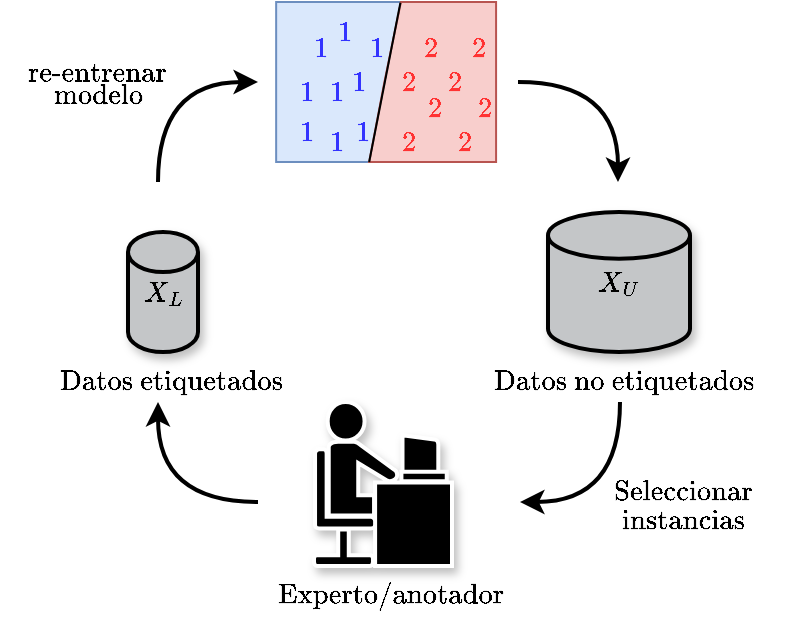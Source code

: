 <mxfile version="24.7.6">
  <diagram name="Page-1" id="9KtswiF1WxbNuCBvQSI7">
    <mxGraphModel dx="827" dy="519" grid="1" gridSize="10" guides="1" tooltips="1" connect="1" arrows="1" fold="1" page="1" pageScale="1" pageWidth="75" pageHeight="85" math="1" shadow="0">
      <root>
        <mxCell id="0" />
        <mxCell id="1" parent="0" />
        <mxCell id="A6JmzJu9t_XA9SC4_fQP-3" value="" style="shape=mxgraph.cisco.people.androgenous_person;html=1;pointerEvents=1;dashed=0;fillColor=#000000;strokeColor=#ffffff;strokeWidth=2;verticalLabelPosition=bottom;verticalAlign=top;align=center;outlineConnect=0;shadow=1;" parent="1" vertex="1">
          <mxGeometry x="3" y="80" width="69" height="82" as="geometry" />
        </mxCell>
        <mxCell id="A6JmzJu9t_XA9SC4_fQP-7" value="$$X_L$$" style="strokeWidth=2;html=1;shape=mxgraph.flowchart.database;whiteSpace=wrap;fillColor=#C4C6C8;shadow=1;" parent="1" vertex="1">
          <mxGeometry x="-90" y="-5" width="35" height="60" as="geometry" />
        </mxCell>
        <mxCell id="A6JmzJu9t_XA9SC4_fQP-8" value="$$X_U$$" style="strokeWidth=2;html=1;shape=mxgraph.flowchart.database;whiteSpace=wrap;fillColor=#C4C6C8;shadow=1;" parent="1" vertex="1">
          <mxGeometry x="120" y="-15" width="71" height="70" as="geometry" />
        </mxCell>
        <mxCell id="rGaQ3ymLJITeFsd21-_t-46" value="" style="curved=1;endArrow=classic;html=1;rounded=0;strokeWidth=2;" edge="1" parent="1">
          <mxGeometry width="50" height="50" relative="1" as="geometry">
            <mxPoint x="-75" y="-30" as="sourcePoint" />
            <mxPoint x="-25" y="-80" as="targetPoint" />
            <Array as="points">
              <mxPoint x="-75" y="-80" />
            </Array>
          </mxGeometry>
        </mxCell>
        <mxCell id="rGaQ3ymLJITeFsd21-_t-49" value="" style="curved=1;endArrow=classic;html=1;rounded=0;strokeWidth=2;" edge="1" parent="1">
          <mxGeometry width="50" height="50" relative="1" as="geometry">
            <mxPoint x="156" y="80" as="sourcePoint" />
            <mxPoint x="106" y="130" as="targetPoint" />
            <Array as="points">
              <mxPoint x="156" y="130" />
            </Array>
          </mxGeometry>
        </mxCell>
        <mxCell id="rGaQ3ymLJITeFsd21-_t-50" value="" style="curved=1;endArrow=classic;html=1;rounded=0;strokeWidth=2;" edge="1" parent="1">
          <mxGeometry width="50" height="50" relative="1" as="geometry">
            <mxPoint x="-25" y="130" as="sourcePoint" />
            <mxPoint x="-75" y="80" as="targetPoint" />
            <Array as="points">
              <mxPoint x="-75" y="130" />
            </Array>
          </mxGeometry>
        </mxCell>
        <mxCell id="rGaQ3ymLJITeFsd21-_t-51" value="" style="curved=1;endArrow=classic;html=1;rounded=0;strokeWidth=2;" edge="1" parent="1">
          <mxGeometry width="50" height="50" relative="1" as="geometry">
            <mxPoint x="105" y="-80" as="sourcePoint" />
            <mxPoint x="155" y="-30" as="targetPoint" />
            <Array as="points">
              <mxPoint x="155" y="-80" />
            </Array>
          </mxGeometry>
        </mxCell>
        <mxCell id="rGaQ3ymLJITeFsd21-_t-53" value="&lt;font style=&quot;font-size: 12px;&quot;&gt;$$\text{Seleccionar}$$&lt;/font&gt;" style="text;html=1;align=center;verticalAlign=middle;whiteSpace=wrap;rounded=0;" vertex="1" parent="1">
          <mxGeometry x="158" y="110" width="60" height="30" as="geometry" />
        </mxCell>
        <mxCell id="rGaQ3ymLJITeFsd21-_t-54" value="&lt;font style=&quot;font-size: 12px;&quot;&gt;$$\text{instancias}$$&lt;/font&gt;" style="text;html=1;align=center;verticalAlign=middle;whiteSpace=wrap;rounded=0;" vertex="1" parent="1">
          <mxGeometry x="158" y="124" width="60" height="30" as="geometry" />
        </mxCell>
        <mxCell id="rGaQ3ymLJITeFsd21-_t-55" value="&lt;font style=&quot;font-size: 12px;&quot;&gt;$$\text{modelo}$$&lt;/font&gt;" style="text;html=1;align=center;verticalAlign=middle;whiteSpace=wrap;rounded=0;" vertex="1" parent="1">
          <mxGeometry x="-135" y="-88" width="60" height="30" as="geometry" />
        </mxCell>
        <mxCell id="rGaQ3ymLJITeFsd21-_t-57" value="&lt;font style=&quot;font-size: 12px;&quot;&gt;$$\text{re-entrenar}$$&lt;/font&gt;" style="text;html=1;align=center;verticalAlign=middle;whiteSpace=wrap;rounded=0;" vertex="1" parent="1">
          <mxGeometry x="-135" y="-100" width="60" height="30" as="geometry" />
        </mxCell>
        <mxCell id="rGaQ3ymLJITeFsd21-_t-61" value="&lt;font style=&quot;font-size: 12px;&quot;&gt;$$\text{Experto/anotador}$$&lt;/font&gt;" style="text;html=1;align=center;verticalAlign=middle;whiteSpace=wrap;rounded=0;" vertex="1" parent="1">
          <mxGeometry x="12" y="162" width="60" height="30" as="geometry" />
        </mxCell>
        <mxCell id="rGaQ3ymLJITeFsd21-_t-62" value="&lt;font style=&quot;font-size: 12px;&quot;&gt;$$\text{Datos etiquetados}$$&lt;/font&gt;" style="text;html=1;align=center;verticalAlign=middle;whiteSpace=wrap;rounded=0;" vertex="1" parent="1">
          <mxGeometry x="-98" y="55" width="60" height="30" as="geometry" />
        </mxCell>
        <mxCell id="rGaQ3ymLJITeFsd21-_t-63" value="&lt;font style=&quot;font-size: 12px;&quot;&gt;$$\text{Datos no etiquetados}$$&lt;/font&gt;" style="text;html=1;align=center;verticalAlign=middle;whiteSpace=wrap;rounded=0;" vertex="1" parent="1">
          <mxGeometry x="128" y="55" width="60" height="30" as="geometry" />
        </mxCell>
        <mxCell id="rGaQ3ymLJITeFsd21-_t-86" value="" style="group" vertex="1" connectable="0" parent="1">
          <mxGeometry x="-31" y="-120" width="140" height="85" as="geometry" />
        </mxCell>
        <mxCell id="rGaQ3ymLJITeFsd21-_t-64" value="" style="verticalLabelPosition=bottom;verticalAlign=top;html=1;shape=mxgraph.basic.polygon;polyCoords=[[0.25,0],[0.58,0],[1,0],[0.9,0.4],[0.75,1],[0.25,1],[0,1],[0,0]];polyline=0;fillColor=#dae8fc;strokeColor=#6c8ebf;" vertex="1" parent="rGaQ3ymLJITeFsd21-_t-86">
          <mxGeometry x="15.073" width="76.133" height="80" as="geometry" />
        </mxCell>
        <mxCell id="rGaQ3ymLJITeFsd21-_t-65" value="" style="verticalLabelPosition=bottom;verticalAlign=top;html=1;shape=mxgraph.basic.polygon;polyCoords=[[0.25,0],[0.75,0],[1,0],[1,1],[0.75,1],[0.25,1],[0,1],[0.12,0.5]];polyline=0;fillColor=#f8cecc;strokeColor=#b85450;" vertex="1" parent="rGaQ3ymLJITeFsd21-_t-86">
          <mxGeometry x="61.598" width="63.444" height="80" as="geometry" />
        </mxCell>
        <mxCell id="rGaQ3ymLJITeFsd21-_t-66" value="&lt;font color=&quot;#3333ff&quot;&gt;$$1$$&lt;/font&gt;" style="text;html=1;align=center;verticalAlign=middle;resizable=0;points=[];autosize=1;strokeColor=none;fillColor=none;" vertex="1" parent="rGaQ3ymLJITeFsd21-_t-86">
          <mxGeometry x="6.613" y="8" width="60" height="30" as="geometry" />
        </mxCell>
        <mxCell id="rGaQ3ymLJITeFsd21-_t-67" value="&lt;font color=&quot;#ff3333&quot;&gt;$$2$$&lt;/font&gt;" style="text;html=1;align=center;verticalAlign=middle;resizable=0;points=[];autosize=1;strokeColor=none;fillColor=none;" vertex="1" parent="rGaQ3ymLJITeFsd21-_t-86">
          <mxGeometry x="61.598" y="8" width="60" height="30" as="geometry" />
        </mxCell>
        <mxCell id="rGaQ3ymLJITeFsd21-_t-68" value="&lt;font color=&quot;#3333ff&quot;&gt;$$1$$&lt;/font&gt;" style="text;html=1;align=center;verticalAlign=middle;resizable=0;points=[];autosize=1;strokeColor=none;fillColor=none;" vertex="1" parent="rGaQ3ymLJITeFsd21-_t-86">
          <mxGeometry x="19.302" width="60" height="30" as="geometry" />
        </mxCell>
        <mxCell id="rGaQ3ymLJITeFsd21-_t-69" value="&lt;font color=&quot;#3333ff&quot;&gt;$$1$$&lt;/font&gt;" style="text;html=1;align=center;verticalAlign=middle;resizable=0;points=[];autosize=1;strokeColor=none;fillColor=none;" vertex="1" parent="rGaQ3ymLJITeFsd21-_t-86">
          <mxGeometry x="34.529" y="8" width="60" height="30" as="geometry" />
        </mxCell>
        <mxCell id="rGaQ3ymLJITeFsd21-_t-70" value="&lt;font color=&quot;#3333ff&quot;&gt;$$1$$&lt;/font&gt;" style="text;html=1;align=center;verticalAlign=middle;resizable=0;points=[];autosize=1;strokeColor=none;fillColor=none;" vertex="1" parent="rGaQ3ymLJITeFsd21-_t-86">
          <mxGeometry x="26.069" y="25" width="60" height="30" as="geometry" />
        </mxCell>
        <mxCell id="rGaQ3ymLJITeFsd21-_t-71" value="&lt;font color=&quot;#3333ff&quot;&gt;$$1$$&lt;/font&gt;" style="text;html=1;align=center;verticalAlign=middle;resizable=0;points=[];autosize=1;strokeColor=none;fillColor=none;" vertex="1" parent="rGaQ3ymLJITeFsd21-_t-86">
          <mxGeometry x="15.073" y="30" width="60" height="30" as="geometry" />
        </mxCell>
        <mxCell id="rGaQ3ymLJITeFsd21-_t-72" value="&lt;font color=&quot;#3333ff&quot;&gt;$$1$$&lt;/font&gt;" style="text;html=1;align=center;verticalAlign=middle;resizable=0;points=[];autosize=1;strokeColor=none;fillColor=none;" vertex="1" parent="rGaQ3ymLJITeFsd21-_t-86">
          <mxGeometry x="27.761" y="50" width="60" height="30" as="geometry" />
        </mxCell>
        <mxCell id="rGaQ3ymLJITeFsd21-_t-73" value="&lt;font color=&quot;#3333ff&quot;&gt;$$1$$&lt;/font&gt;" style="text;html=1;align=center;verticalAlign=middle;resizable=0;points=[];autosize=1;strokeColor=none;fillColor=none;" vertex="1" parent="rGaQ3ymLJITeFsd21-_t-86">
          <mxGeometry x="15.073" y="55" width="60" height="30" as="geometry" />
        </mxCell>
        <mxCell id="rGaQ3ymLJITeFsd21-_t-74" value="&lt;font color=&quot;#3333ff&quot;&gt;$$1$$&lt;/font&gt;" style="text;html=1;align=center;verticalAlign=middle;resizable=0;points=[];autosize=1;strokeColor=none;fillColor=none;" vertex="1" parent="rGaQ3ymLJITeFsd21-_t-86">
          <mxGeometry y="50" width="60" height="30" as="geometry" />
        </mxCell>
        <mxCell id="rGaQ3ymLJITeFsd21-_t-75" value="&lt;font color=&quot;#3333ff&quot;&gt;$$1$$&lt;/font&gt;" style="text;html=1;align=center;verticalAlign=middle;resizable=0;points=[];autosize=1;strokeColor=none;fillColor=none;" vertex="1" parent="rGaQ3ymLJITeFsd21-_t-86">
          <mxGeometry y="30" width="60" height="30" as="geometry" />
        </mxCell>
        <mxCell id="rGaQ3ymLJITeFsd21-_t-76" value="&lt;font color=&quot;#ff3333&quot;&gt;$$2$$&lt;/font&gt;" style="text;html=1;align=center;verticalAlign=middle;resizable=0;points=[];autosize=1;strokeColor=none;fillColor=none;" vertex="1" parent="rGaQ3ymLJITeFsd21-_t-86">
          <mxGeometry x="86.284" y="8" width="60" height="30" as="geometry" />
        </mxCell>
        <mxCell id="rGaQ3ymLJITeFsd21-_t-77" value="&lt;font color=&quot;#ff3333&quot;&gt;$$2$$&lt;/font&gt;" style="text;html=1;align=center;verticalAlign=middle;resizable=0;points=[];autosize=1;strokeColor=none;fillColor=none;" vertex="1" parent="rGaQ3ymLJITeFsd21-_t-86">
          <mxGeometry x="74.287" y="25" width="60" height="30" as="geometry" />
        </mxCell>
        <mxCell id="rGaQ3ymLJITeFsd21-_t-78" value="&lt;font color=&quot;#ff3333&quot;&gt;$$2$$&lt;/font&gt;" style="text;html=1;align=center;verticalAlign=middle;resizable=0;points=[];autosize=1;strokeColor=none;fillColor=none;" vertex="1" parent="rGaQ3ymLJITeFsd21-_t-86">
          <mxGeometry x="50.601" y="25" width="60" height="30" as="geometry" />
        </mxCell>
        <mxCell id="rGaQ3ymLJITeFsd21-_t-79" value="&lt;font color=&quot;#ff3333&quot;&gt;$$2$$&lt;/font&gt;" style="text;html=1;align=center;verticalAlign=middle;resizable=0;points=[];autosize=1;strokeColor=none;fillColor=none;" vertex="1" parent="rGaQ3ymLJITeFsd21-_t-86">
          <mxGeometry x="64.136" y="38" width="60" height="30" as="geometry" />
        </mxCell>
        <mxCell id="rGaQ3ymLJITeFsd21-_t-80" value="&lt;font color=&quot;#ff3333&quot;&gt;$$2$$&lt;/font&gt;" style="text;html=1;align=center;verticalAlign=middle;resizable=0;points=[];autosize=1;strokeColor=none;fillColor=none;" vertex="1" parent="rGaQ3ymLJITeFsd21-_t-86">
          <mxGeometry x="89.245" y="38" width="60" height="30" as="geometry" />
        </mxCell>
        <mxCell id="rGaQ3ymLJITeFsd21-_t-81" value="&lt;font color=&quot;#ff3333&quot;&gt;$$2$$&lt;/font&gt;" style="text;html=1;align=center;verticalAlign=middle;resizable=0;points=[];autosize=1;strokeColor=none;fillColor=none;" vertex="1" parent="rGaQ3ymLJITeFsd21-_t-86">
          <mxGeometry x="78.517" y="55" width="60" height="30" as="geometry" />
        </mxCell>
        <mxCell id="rGaQ3ymLJITeFsd21-_t-82" value="&lt;font color=&quot;#ff3333&quot;&gt;$$2$$&lt;/font&gt;" style="text;html=1;align=center;verticalAlign=middle;resizable=0;points=[];autosize=1;strokeColor=none;fillColor=none;" vertex="1" parent="rGaQ3ymLJITeFsd21-_t-86">
          <mxGeometry x="50.601" y="55" width="60" height="30" as="geometry" />
        </mxCell>
        <mxCell id="rGaQ3ymLJITeFsd21-_t-85" value="" style="endArrow=none;html=1;rounded=0;entryX=0.816;entryY=0.005;entryDx=0;entryDy=0;entryPerimeter=0;exitX=0.133;exitY=0.833;exitDx=0;exitDy=0;exitPerimeter=0;" edge="1" parent="rGaQ3ymLJITeFsd21-_t-86" target="rGaQ3ymLJITeFsd21-_t-64">
          <mxGeometry width="50" height="50" relative="1" as="geometry">
            <mxPoint x="61.581" y="79.99" as="sourcePoint" />
            <mxPoint x="76.867" as="targetPoint" />
          </mxGeometry>
        </mxCell>
      </root>
    </mxGraphModel>
  </diagram>
</mxfile>
